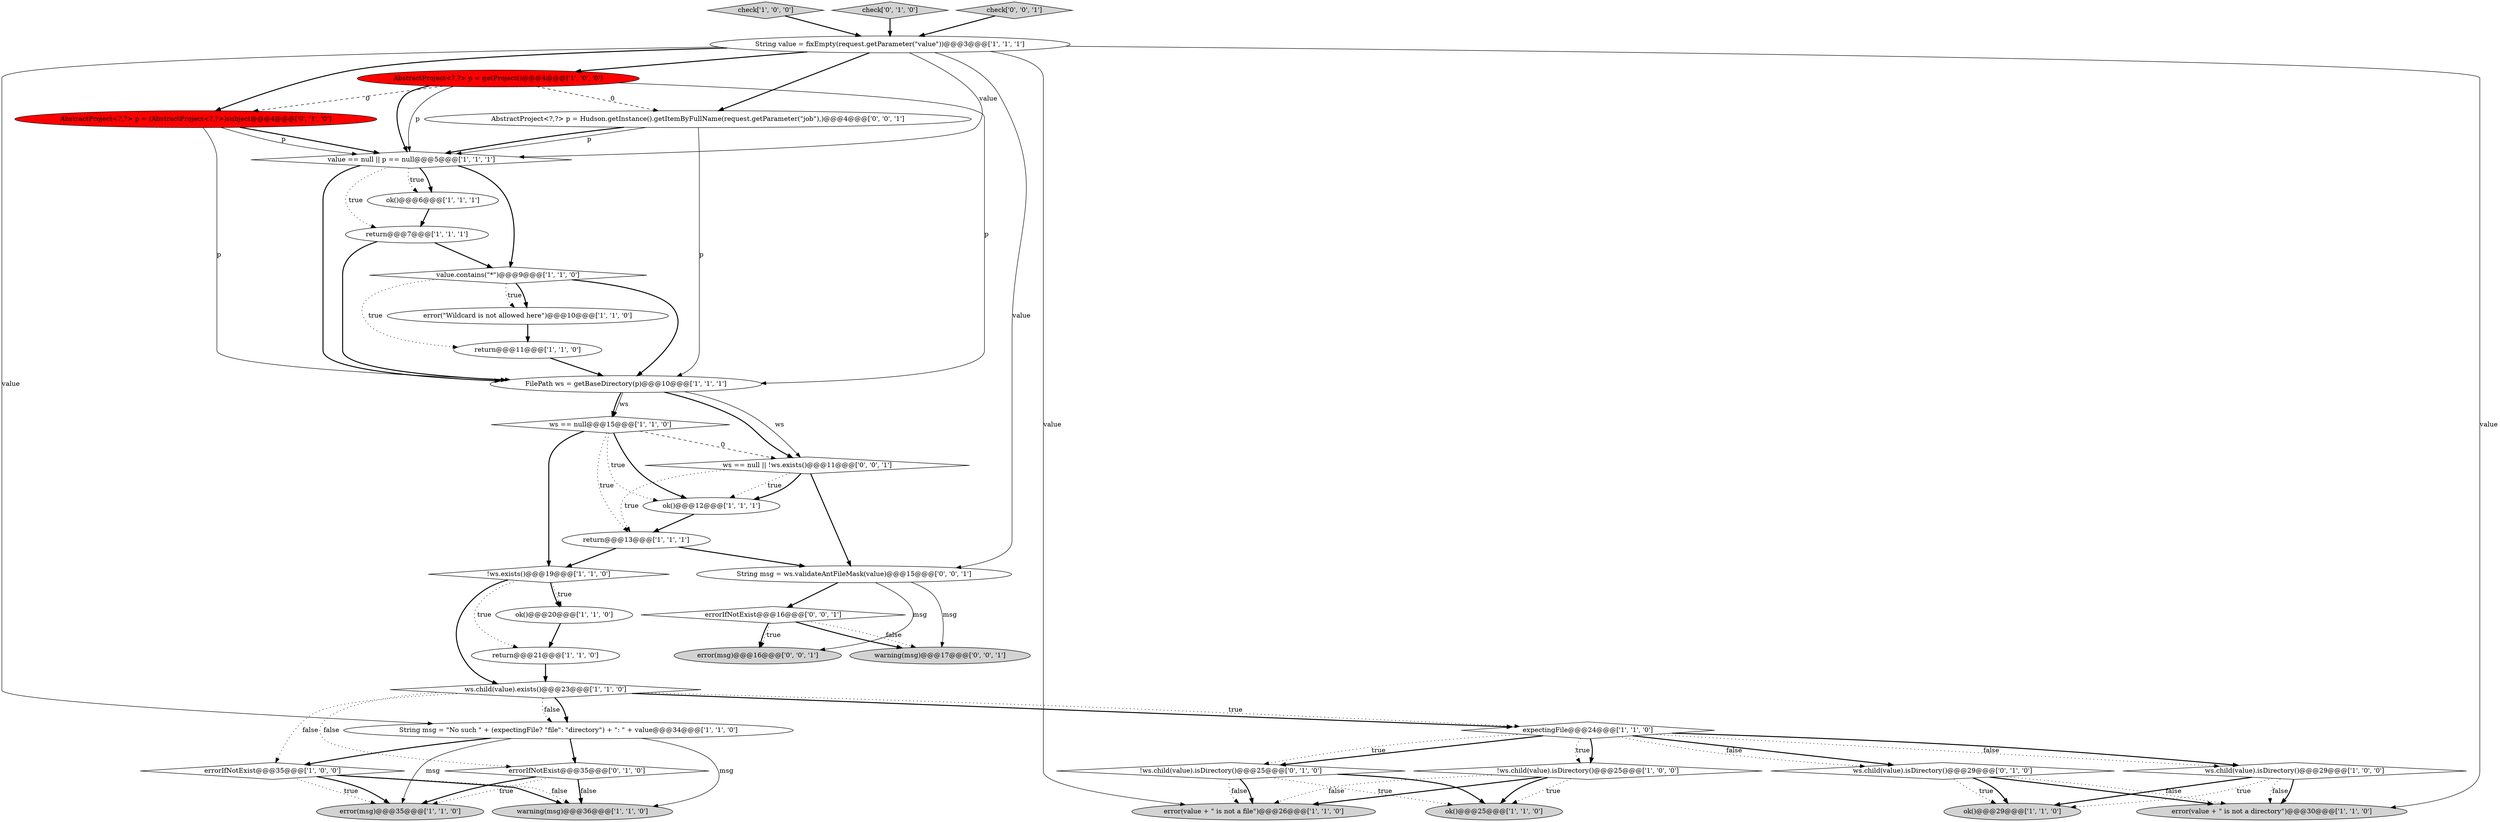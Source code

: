 digraph {
33 [style = filled, label = "AbstractProject<?,?> p = Hudson.getInstance().getItemByFullName(request.getParameter(\"job\"),)@@@4@@@['0', '0', '1']", fillcolor = white, shape = ellipse image = "AAA0AAABBB3BBB"];
3 [style = filled, label = "!ws.child(value).isDirectory()@@@25@@@['1', '0', '0']", fillcolor = white, shape = diamond image = "AAA0AAABBB1BBB"];
24 [style = filled, label = "error(value + \" is not a file\")@@@26@@@['1', '1', '0']", fillcolor = lightgray, shape = ellipse image = "AAA0AAABBB1BBB"];
6 [style = filled, label = "return@@@21@@@['1', '1', '0']", fillcolor = white, shape = ellipse image = "AAA0AAABBB1BBB"];
17 [style = filled, label = "error(msg)@@@35@@@['1', '1', '0']", fillcolor = lightgray, shape = ellipse image = "AAA0AAABBB1BBB"];
21 [style = filled, label = "ok()@@@20@@@['1', '1', '0']", fillcolor = white, shape = ellipse image = "AAA0AAABBB1BBB"];
30 [style = filled, label = "!ws.child(value).isDirectory()@@@25@@@['0', '1', '0']", fillcolor = white, shape = diamond image = "AAA0AAABBB2BBB"];
1 [style = filled, label = "ws.child(value).isDirectory()@@@29@@@['1', '0', '0']", fillcolor = white, shape = diamond image = "AAA0AAABBB1BBB"];
9 [style = filled, label = "ok()@@@6@@@['1', '1', '1']", fillcolor = white, shape = ellipse image = "AAA0AAABBB1BBB"];
34 [style = filled, label = "warning(msg)@@@17@@@['0', '0', '1']", fillcolor = lightgray, shape = ellipse image = "AAA0AAABBB3BBB"];
22 [style = filled, label = "ok()@@@29@@@['1', '1', '0']", fillcolor = lightgray, shape = ellipse image = "AAA0AAABBB1BBB"];
27 [style = filled, label = "warning(msg)@@@36@@@['1', '1', '0']", fillcolor = lightgray, shape = ellipse image = "AAA0AAABBB1BBB"];
7 [style = filled, label = "expectingFile@@@24@@@['1', '1', '0']", fillcolor = white, shape = diamond image = "AAA0AAABBB1BBB"];
11 [style = filled, label = "check['1', '0', '0']", fillcolor = lightgray, shape = diamond image = "AAA0AAABBB1BBB"];
32 [style = filled, label = "AbstractProject<?,?> p = (AbstractProject<?,?>)subject@@@4@@@['0', '1', '0']", fillcolor = red, shape = ellipse image = "AAA1AAABBB2BBB"];
4 [style = filled, label = "error(\"Wildcard is not allowed here\")@@@10@@@['1', '1', '0']", fillcolor = white, shape = ellipse image = "AAA0AAABBB1BBB"];
28 [style = filled, label = "check['0', '1', '0']", fillcolor = lightgray, shape = diamond image = "AAA0AAABBB2BBB"];
20 [style = filled, label = "String msg = \"No such \" + (expectingFile? \"file\": \"directory\") + \": \" + value@@@34@@@['1', '1', '0']", fillcolor = white, shape = ellipse image = "AAA0AAABBB1BBB"];
29 [style = filled, label = "errorIfNotExist@@@35@@@['0', '1', '0']", fillcolor = white, shape = diamond image = "AAA0AAABBB2BBB"];
2 [style = filled, label = "!ws.exists()@@@19@@@['1', '1', '0']", fillcolor = white, shape = diamond image = "AAA0AAABBB1BBB"];
13 [style = filled, label = "String value = fixEmpty(request.getParameter(\"value\"))@@@3@@@['1', '1', '1']", fillcolor = white, shape = ellipse image = "AAA0AAABBB1BBB"];
8 [style = filled, label = "ok()@@@25@@@['1', '1', '0']", fillcolor = lightgray, shape = ellipse image = "AAA0AAABBB1BBB"];
31 [style = filled, label = "ws.child(value).isDirectory()@@@29@@@['0', '1', '0']", fillcolor = white, shape = diamond image = "AAA0AAABBB2BBB"];
38 [style = filled, label = "check['0', '0', '1']", fillcolor = lightgray, shape = diamond image = "AAA0AAABBB3BBB"];
15 [style = filled, label = "return@@@11@@@['1', '1', '0']", fillcolor = white, shape = ellipse image = "AAA0AAABBB1BBB"];
39 [style = filled, label = "ws == null || !ws.exists()@@@11@@@['0', '0', '1']", fillcolor = white, shape = diamond image = "AAA0AAABBB3BBB"];
5 [style = filled, label = "ws == null@@@15@@@['1', '1', '0']", fillcolor = white, shape = diamond image = "AAA0AAABBB1BBB"];
37 [style = filled, label = "String msg = ws.validateAntFileMask(value)@@@15@@@['0', '0', '1']", fillcolor = white, shape = ellipse image = "AAA0AAABBB3BBB"];
18 [style = filled, label = "ok()@@@12@@@['1', '1', '1']", fillcolor = white, shape = ellipse image = "AAA0AAABBB1BBB"];
12 [style = filled, label = "ws.child(value).exists()@@@23@@@['1', '1', '0']", fillcolor = white, shape = diamond image = "AAA0AAABBB1BBB"];
26 [style = filled, label = "error(value + \" is not a directory\")@@@30@@@['1', '1', '0']", fillcolor = lightgray, shape = ellipse image = "AAA0AAABBB1BBB"];
0 [style = filled, label = "return@@@13@@@['1', '1', '1']", fillcolor = white, shape = ellipse image = "AAA0AAABBB1BBB"];
16 [style = filled, label = "errorIfNotExist@@@35@@@['1', '0', '0']", fillcolor = white, shape = diamond image = "AAA0AAABBB1BBB"];
19 [style = filled, label = "AbstractProject<?,?> p = getProject()@@@4@@@['1', '0', '0']", fillcolor = red, shape = ellipse image = "AAA1AAABBB1BBB"];
36 [style = filled, label = "error(msg)@@@16@@@['0', '0', '1']", fillcolor = lightgray, shape = ellipse image = "AAA0AAABBB3BBB"];
10 [style = filled, label = "FilePath ws = getBaseDirectory(p)@@@10@@@['1', '1', '1']", fillcolor = white, shape = ellipse image = "AAA0AAABBB1BBB"];
25 [style = filled, label = "value == null || p == null@@@5@@@['1', '1', '1']", fillcolor = white, shape = diamond image = "AAA0AAABBB1BBB"];
35 [style = filled, label = "errorIfNotExist@@@16@@@['0', '0', '1']", fillcolor = white, shape = diamond image = "AAA0AAABBB3BBB"];
23 [style = filled, label = "return@@@7@@@['1', '1', '1']", fillcolor = white, shape = ellipse image = "AAA0AAABBB1BBB"];
14 [style = filled, label = "value.contains(\"*\")@@@9@@@['1', '1', '0']", fillcolor = white, shape = diamond image = "AAA0AAABBB1BBB"];
12->29 [style = dotted, label="false"];
15->10 [style = bold, label=""];
5->18 [style = dotted, label="true"];
3->24 [style = bold, label=""];
7->30 [style = bold, label=""];
16->17 [style = dotted, label="true"];
4->15 [style = bold, label=""];
39->18 [style = dotted, label="true"];
25->14 [style = bold, label=""];
7->31 [style = bold, label=""];
12->7 [style = bold, label=""];
13->24 [style = solid, label="value"];
39->18 [style = bold, label=""];
20->16 [style = bold, label=""];
10->39 [style = bold, label=""];
33->25 [style = bold, label=""];
11->13 [style = bold, label=""];
32->25 [style = bold, label=""];
25->10 [style = bold, label=""];
35->34 [style = dotted, label="false"];
30->8 [style = bold, label=""];
7->1 [style = dotted, label="false"];
18->0 [style = bold, label=""];
32->25 [style = solid, label="p"];
31->22 [style = dotted, label="true"];
7->1 [style = bold, label=""];
13->32 [style = bold, label=""];
1->22 [style = dotted, label="true"];
14->10 [style = bold, label=""];
5->39 [style = dashed, label="0"];
2->21 [style = dotted, label="true"];
16->17 [style = bold, label=""];
32->10 [style = solid, label="p"];
37->36 [style = solid, label="msg"];
19->25 [style = bold, label=""];
23->14 [style = bold, label=""];
20->17 [style = solid, label="msg"];
29->27 [style = bold, label=""];
33->25 [style = solid, label="p"];
33->10 [style = solid, label="p"];
2->21 [style = bold, label=""];
30->24 [style = dotted, label="false"];
23->10 [style = bold, label=""];
25->23 [style = dotted, label="true"];
19->32 [style = dashed, label="0"];
35->34 [style = bold, label=""];
14->4 [style = dotted, label="true"];
12->7 [style = dotted, label="true"];
39->0 [style = dotted, label="true"];
14->4 [style = bold, label=""];
39->37 [style = bold, label=""];
30->24 [style = bold, label=""];
29->17 [style = dotted, label="true"];
29->17 [style = bold, label=""];
13->20 [style = solid, label="value"];
13->25 [style = solid, label="value"];
16->27 [style = bold, label=""];
25->9 [style = bold, label=""];
12->20 [style = bold, label=""];
16->27 [style = dotted, label="false"];
5->18 [style = bold, label=""];
5->0 [style = dotted, label="true"];
10->5 [style = solid, label="ws"];
1->26 [style = dotted, label="false"];
10->39 [style = solid, label="ws"];
31->26 [style = bold, label=""];
13->19 [style = bold, label=""];
10->5 [style = bold, label=""];
13->37 [style = solid, label="value"];
2->6 [style = dotted, label="true"];
3->8 [style = bold, label=""];
29->27 [style = dotted, label="false"];
19->10 [style = solid, label="p"];
20->27 [style = solid, label="msg"];
30->8 [style = dotted, label="true"];
37->35 [style = bold, label=""];
6->12 [style = bold, label=""];
31->22 [style = bold, label=""];
0->37 [style = bold, label=""];
37->34 [style = solid, label="msg"];
21->6 [style = bold, label=""];
20->29 [style = bold, label=""];
31->26 [style = dotted, label="false"];
35->36 [style = dotted, label="true"];
7->31 [style = dotted, label="false"];
0->2 [style = bold, label=""];
28->13 [style = bold, label=""];
1->26 [style = bold, label=""];
7->3 [style = bold, label=""];
2->12 [style = bold, label=""];
12->20 [style = dotted, label="false"];
1->22 [style = bold, label=""];
12->16 [style = dotted, label="false"];
9->23 [style = bold, label=""];
14->15 [style = dotted, label="true"];
5->2 [style = bold, label=""];
25->9 [style = dotted, label="true"];
7->3 [style = dotted, label="true"];
19->25 [style = solid, label="p"];
35->36 [style = bold, label=""];
13->33 [style = bold, label=""];
3->8 [style = dotted, label="true"];
38->13 [style = bold, label=""];
13->26 [style = solid, label="value"];
3->24 [style = dotted, label="false"];
7->30 [style = dotted, label="true"];
19->33 [style = dashed, label="0"];
}
